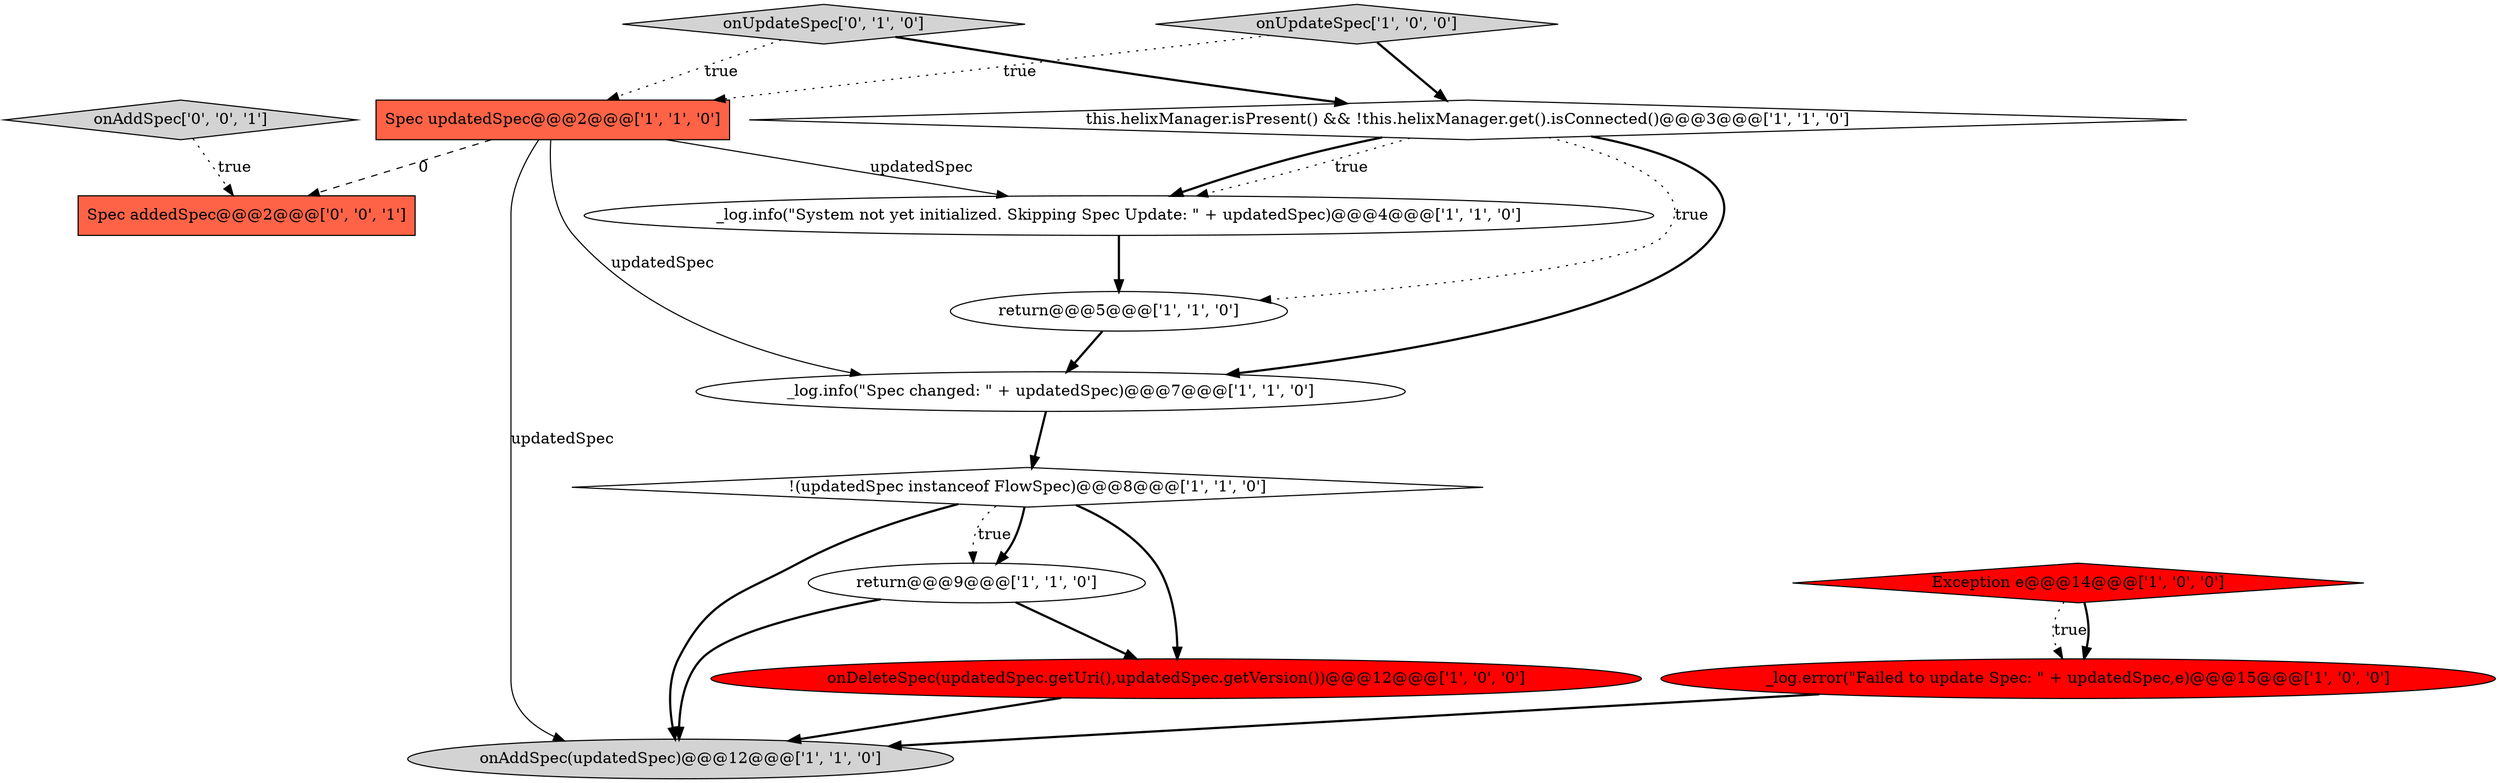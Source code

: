 digraph {
3 [style = filled, label = "onAddSpec(updatedSpec)@@@12@@@['1', '1', '0']", fillcolor = lightgray, shape = ellipse image = "AAA0AAABBB1BBB"];
6 [style = filled, label = "Exception e@@@14@@@['1', '0', '0']", fillcolor = red, shape = diamond image = "AAA1AAABBB1BBB"];
8 [style = filled, label = "return@@@9@@@['1', '1', '0']", fillcolor = white, shape = ellipse image = "AAA0AAABBB1BBB"];
14 [style = filled, label = "Spec addedSpec@@@2@@@['0', '0', '1']", fillcolor = tomato, shape = box image = "AAA0AAABBB3BBB"];
2 [style = filled, label = "!(updatedSpec instanceof FlowSpec)@@@8@@@['1', '1', '0']", fillcolor = white, shape = diamond image = "AAA0AAABBB1BBB"];
4 [style = filled, label = "Spec updatedSpec@@@2@@@['1', '1', '0']", fillcolor = tomato, shape = box image = "AAA0AAABBB1BBB"];
7 [style = filled, label = "return@@@5@@@['1', '1', '0']", fillcolor = white, shape = ellipse image = "AAA0AAABBB1BBB"];
9 [style = filled, label = "_log.error(\"Failed to update Spec: \" + updatedSpec,e)@@@15@@@['1', '0', '0']", fillcolor = red, shape = ellipse image = "AAA1AAABBB1BBB"];
1 [style = filled, label = "_log.info(\"Spec changed: \" + updatedSpec)@@@7@@@['1', '1', '0']", fillcolor = white, shape = ellipse image = "AAA0AAABBB1BBB"];
10 [style = filled, label = "_log.info(\"System not yet initialized. Skipping Spec Update: \" + updatedSpec)@@@4@@@['1', '1', '0']", fillcolor = white, shape = ellipse image = "AAA0AAABBB1BBB"];
12 [style = filled, label = "onUpdateSpec['0', '1', '0']", fillcolor = lightgray, shape = diamond image = "AAA0AAABBB2BBB"];
0 [style = filled, label = "onUpdateSpec['1', '0', '0']", fillcolor = lightgray, shape = diamond image = "AAA0AAABBB1BBB"];
13 [style = filled, label = "onAddSpec['0', '0', '1']", fillcolor = lightgray, shape = diamond image = "AAA0AAABBB3BBB"];
5 [style = filled, label = "this.helixManager.isPresent() && !this.helixManager.get().isConnected()@@@3@@@['1', '1', '0']", fillcolor = white, shape = diamond image = "AAA0AAABBB1BBB"];
11 [style = filled, label = "onDeleteSpec(updatedSpec.getUri(),updatedSpec.getVersion())@@@12@@@['1', '0', '0']", fillcolor = red, shape = ellipse image = "AAA1AAABBB1BBB"];
5->10 [style = bold, label=""];
7->1 [style = bold, label=""];
12->5 [style = bold, label=""];
5->10 [style = dotted, label="true"];
2->3 [style = bold, label=""];
0->4 [style = dotted, label="true"];
8->3 [style = bold, label=""];
4->3 [style = solid, label="updatedSpec"];
10->7 [style = bold, label=""];
4->1 [style = solid, label="updatedSpec"];
4->10 [style = solid, label="updatedSpec"];
5->1 [style = bold, label=""];
6->9 [style = dotted, label="true"];
11->3 [style = bold, label=""];
5->7 [style = dotted, label="true"];
9->3 [style = bold, label=""];
4->14 [style = dashed, label="0"];
12->4 [style = dotted, label="true"];
1->2 [style = bold, label=""];
6->9 [style = bold, label=""];
13->14 [style = dotted, label="true"];
8->11 [style = bold, label=""];
2->11 [style = bold, label=""];
2->8 [style = dotted, label="true"];
2->8 [style = bold, label=""];
0->5 [style = bold, label=""];
}
